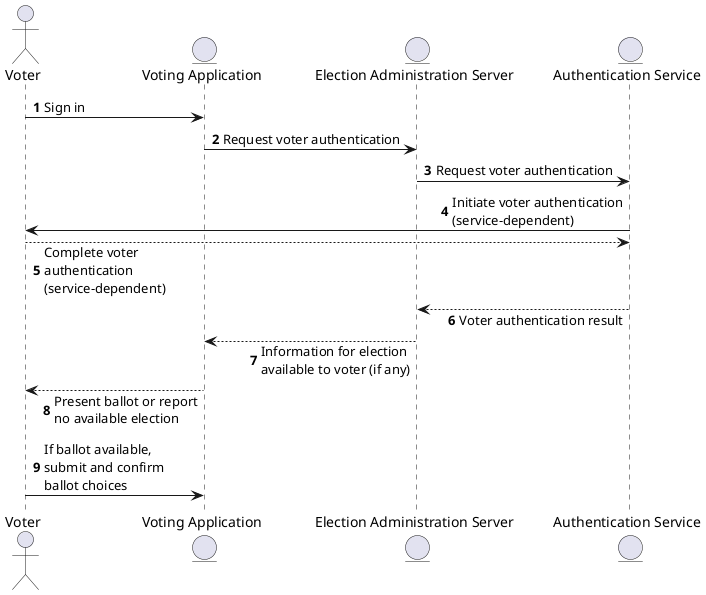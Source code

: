 @startuml

skinparam sequenceMessageAlign direction
skinparam responseMessageBelowArrow true
autonumber

actor Voter
entity VotingApplication as "Voting Application"
entity ElectionAdministrationServer as "Election Administration Server"
entity AuthenticationService as "Authentication Service"

Voter -> VotingApplication: Sign in
VotingApplication -> ElectionAdministrationServer: Request voter authentication
ElectionAdministrationServer -> AuthenticationService: Request voter authentication
AuthenticationService -> Voter: Initiate voter authentication\n(service-dependent)
AuthenticationService <-- Voter: Complete voter\nauthentication\n(service-dependent)
ElectionAdministrationServer <-- AuthenticationService: Voter authentication result
VotingApplication <-- ElectionAdministrationServer: Information for election\navailable to voter (if any)
Voter <-- VotingApplication: Present ballot or report\nno available election
Voter -> VotingApplication: If ballot available,\nsubmit and confirm\nballot choices

@enduml
